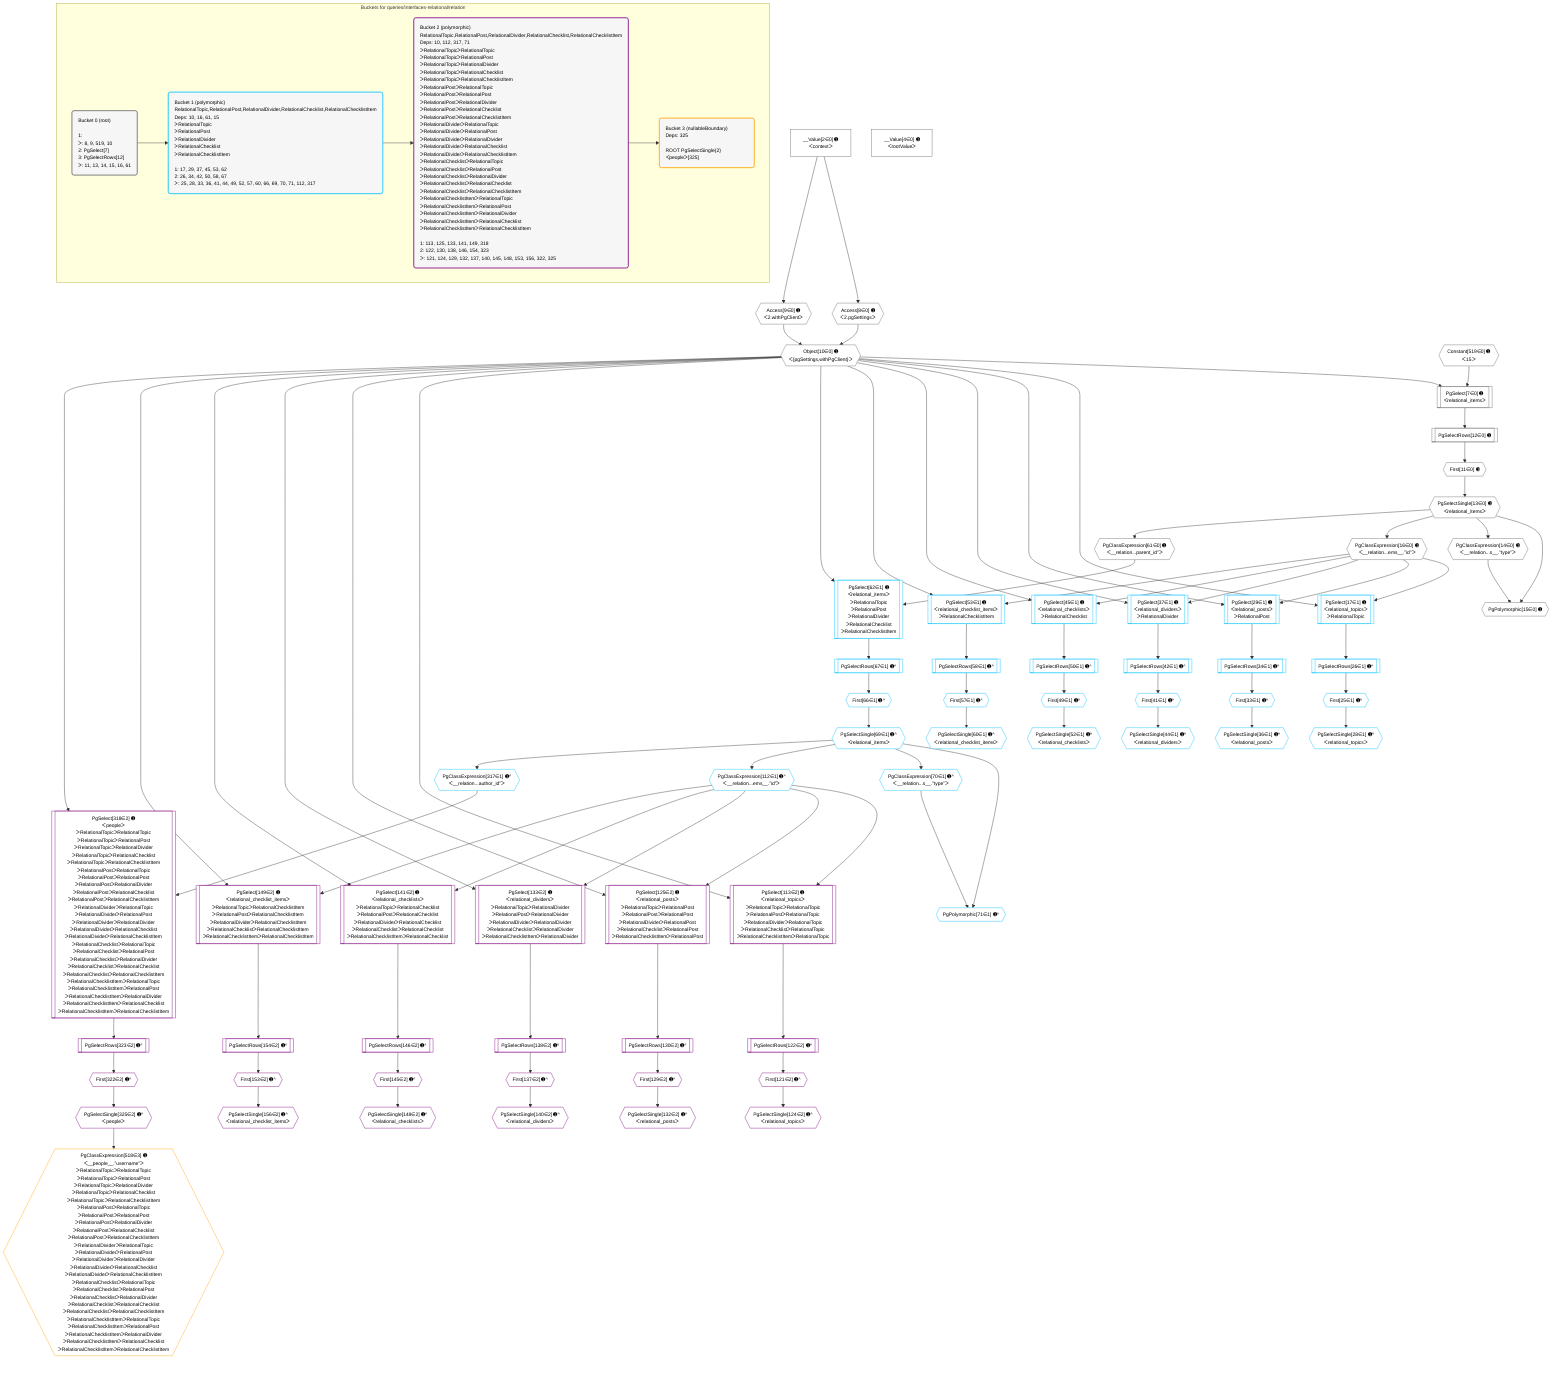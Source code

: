 %%{init: {'themeVariables': { 'fontSize': '12px'}}}%%
graph TD
    classDef path fill:#eee,stroke:#000,color:#000
    classDef plan fill:#fff,stroke-width:1px,color:#000
    classDef itemplan fill:#fff,stroke-width:2px,color:#000
    classDef unbatchedplan fill:#dff,stroke-width:1px,color:#000
    classDef sideeffectplan fill:#fcc,stroke-width:2px,color:#000
    classDef bucket fill:#f6f6f6,color:#000,stroke-width:2px,text-align:left

    subgraph "Buckets for queries/interfaces-relational/relation"
    Bucket0("Bucket 0 (root)<br /><br />1: <br />ᐳ: 8, 9, 519, 10<br />2: PgSelect[7]<br />3: PgSelectRows[12]<br />ᐳ: 11, 13, 14, 15, 16, 61"):::bucket
    Bucket1("Bucket 1 (polymorphic)<br />RelationalTopic,RelationalPost,RelationalDivider,RelationalChecklist,RelationalChecklistItem<br />Deps: 10, 16, 61, 15<br />ᐳRelationalTopic<br />ᐳRelationalPost<br />ᐳRelationalDivider<br />ᐳRelationalChecklist<br />ᐳRelationalChecklistItem<br /><br />1: 17, 29, 37, 45, 53, 62<br />2: 26, 34, 42, 50, 58, 67<br />ᐳ: 25, 28, 33, 36, 41, 44, 49, 52, 57, 60, 66, 69, 70, 71, 112, 317"):::bucket
    Bucket2("Bucket 2 (polymorphic)<br />RelationalTopic,RelationalPost,RelationalDivider,RelationalChecklist,RelationalChecklistItem<br />Deps: 10, 112, 317, 71<br />ᐳRelationalTopicᐳRelationalTopic<br />ᐳRelationalTopicᐳRelationalPost<br />ᐳRelationalTopicᐳRelationalDivider<br />ᐳRelationalTopicᐳRelationalChecklist<br />ᐳRelationalTopicᐳRelationalChecklistItem<br />ᐳRelationalPostᐳRelationalTopic<br />ᐳRelationalPostᐳRelationalPost<br />ᐳRelationalPostᐳRelationalDivider<br />ᐳRelationalPostᐳRelationalChecklist<br />ᐳRelationalPostᐳRelationalChecklistItem<br />ᐳRelationalDividerᐳRelationalTopic<br />ᐳRelationalDividerᐳRelationalPost<br />ᐳRelationalDividerᐳRelationalDivider<br />ᐳRelationalDividerᐳRelationalChecklist<br />ᐳRelationalDividerᐳRelationalChecklistItem<br />ᐳRelationalChecklistᐳRelationalTopic<br />ᐳRelationalChecklistᐳRelationalPost<br />ᐳRelationalChecklistᐳRelationalDivider<br />ᐳRelationalChecklistᐳRelationalChecklist<br />ᐳRelationalChecklistᐳRelationalChecklistItem<br />ᐳRelationalChecklistItemᐳRelationalTopic<br />ᐳRelationalChecklistItemᐳRelationalPost<br />ᐳRelationalChecklistItemᐳRelationalDivider<br />ᐳRelationalChecklistItemᐳRelationalChecklist<br />ᐳRelationalChecklistItemᐳRelationalChecklistItem<br /><br />1: 113, 125, 133, 141, 149, 318<br />2: 122, 130, 138, 146, 154, 323<br />ᐳ: 121, 124, 129, 132, 137, 140, 145, 148, 153, 156, 322, 325"):::bucket
    Bucket3("Bucket 3 (nullableBoundary)<br />Deps: 325<br /><br />ROOT PgSelectSingle{2}ᐸpeopleᐳ[325]"):::bucket
    end
    Bucket0 --> Bucket1
    Bucket1 --> Bucket2
    Bucket2 --> Bucket3

    %% plan dependencies
    PgSelect7[["PgSelect[7∈0] ➊<br />ᐸrelational_itemsᐳ"]]:::plan
    Object10{{"Object[10∈0] ➊<br />ᐸ{pgSettings,withPgClient}ᐳ"}}:::plan
    Constant519{{"Constant[519∈0] ➊<br />ᐸ15ᐳ"}}:::plan
    Object10 & Constant519 --> PgSelect7
    Access8{{"Access[8∈0] ➊<br />ᐸ2.pgSettingsᐳ"}}:::plan
    Access9{{"Access[9∈0] ➊<br />ᐸ2.withPgClientᐳ"}}:::plan
    Access8 & Access9 --> Object10
    PgPolymorphic15{{"PgPolymorphic[15∈0] ➊"}}:::plan
    PgSelectSingle13{{"PgSelectSingle[13∈0] ➊<br />ᐸrelational_itemsᐳ"}}:::plan
    PgClassExpression14{{"PgClassExpression[14∈0] ➊<br />ᐸ__relation...s__.”type”ᐳ"}}:::plan
    PgSelectSingle13 & PgClassExpression14 --> PgPolymorphic15
    __Value2["__Value[2∈0] ➊<br />ᐸcontextᐳ"]:::plan
    __Value2 --> Access8
    __Value2 --> Access9
    First11{{"First[11∈0] ➊"}}:::plan
    PgSelectRows12[["PgSelectRows[12∈0] ➊"]]:::plan
    PgSelectRows12 --> First11
    PgSelect7 --> PgSelectRows12
    First11 --> PgSelectSingle13
    PgSelectSingle13 --> PgClassExpression14
    PgClassExpression16{{"PgClassExpression[16∈0] ➊<br />ᐸ__relation...ems__.”id”ᐳ"}}:::plan
    PgSelectSingle13 --> PgClassExpression16
    PgClassExpression61{{"PgClassExpression[61∈0] ➊<br />ᐸ__relation...parent_id”ᐳ"}}:::plan
    PgSelectSingle13 --> PgClassExpression61
    __Value4["__Value[4∈0] ➊<br />ᐸrootValueᐳ"]:::plan
    PgSelect17[["PgSelect[17∈1] ➊<br />ᐸrelational_topicsᐳ<br />ᐳRelationalTopic"]]:::plan
    Object10 & PgClassExpression16 --> PgSelect17
    PgSelect29[["PgSelect[29∈1] ➊<br />ᐸrelational_postsᐳ<br />ᐳRelationalPost"]]:::plan
    Object10 & PgClassExpression16 --> PgSelect29
    PgSelect37[["PgSelect[37∈1] ➊<br />ᐸrelational_dividersᐳ<br />ᐳRelationalDivider"]]:::plan
    Object10 & PgClassExpression16 --> PgSelect37
    PgSelect45[["PgSelect[45∈1] ➊<br />ᐸrelational_checklistsᐳ<br />ᐳRelationalChecklist"]]:::plan
    Object10 & PgClassExpression16 --> PgSelect45
    PgSelect53[["PgSelect[53∈1] ➊<br />ᐸrelational_checklist_itemsᐳ<br />ᐳRelationalChecklistItem"]]:::plan
    Object10 & PgClassExpression16 --> PgSelect53
    PgSelect62[["PgSelect[62∈1] ➊<br />ᐸrelational_itemsᐳ<br />ᐳRelationalTopic<br />ᐳRelationalPost<br />ᐳRelationalDivider<br />ᐳRelationalChecklist<br />ᐳRelationalChecklistItem"]]:::plan
    Object10 & PgClassExpression61 --> PgSelect62
    PgPolymorphic71{{"PgPolymorphic[71∈1] ➊^"}}:::plan
    PgSelectSingle69{{"PgSelectSingle[69∈1] ➊^<br />ᐸrelational_itemsᐳ"}}:::plan
    PgClassExpression70{{"PgClassExpression[70∈1] ➊^<br />ᐸ__relation...s__.”type”ᐳ"}}:::plan
    PgSelectSingle69 & PgClassExpression70 --> PgPolymorphic71
    First25{{"First[25∈1] ➊^"}}:::plan
    PgSelectRows26[["PgSelectRows[26∈1] ➊^"]]:::plan
    PgSelectRows26 --> First25
    PgSelect17 --> PgSelectRows26
    PgSelectSingle28{{"PgSelectSingle[28∈1] ➊^<br />ᐸrelational_topicsᐳ"}}:::plan
    First25 --> PgSelectSingle28
    First33{{"First[33∈1] ➊^"}}:::plan
    PgSelectRows34[["PgSelectRows[34∈1] ➊^"]]:::plan
    PgSelectRows34 --> First33
    PgSelect29 --> PgSelectRows34
    PgSelectSingle36{{"PgSelectSingle[36∈1] ➊^<br />ᐸrelational_postsᐳ"}}:::plan
    First33 --> PgSelectSingle36
    First41{{"First[41∈1] ➊^"}}:::plan
    PgSelectRows42[["PgSelectRows[42∈1] ➊^"]]:::plan
    PgSelectRows42 --> First41
    PgSelect37 --> PgSelectRows42
    PgSelectSingle44{{"PgSelectSingle[44∈1] ➊^<br />ᐸrelational_dividersᐳ"}}:::plan
    First41 --> PgSelectSingle44
    First49{{"First[49∈1] ➊^"}}:::plan
    PgSelectRows50[["PgSelectRows[50∈1] ➊^"]]:::plan
    PgSelectRows50 --> First49
    PgSelect45 --> PgSelectRows50
    PgSelectSingle52{{"PgSelectSingle[52∈1] ➊^<br />ᐸrelational_checklistsᐳ"}}:::plan
    First49 --> PgSelectSingle52
    First57{{"First[57∈1] ➊^"}}:::plan
    PgSelectRows58[["PgSelectRows[58∈1] ➊^"]]:::plan
    PgSelectRows58 --> First57
    PgSelect53 --> PgSelectRows58
    PgSelectSingle60{{"PgSelectSingle[60∈1] ➊^<br />ᐸrelational_checklist_itemsᐳ"}}:::plan
    First57 --> PgSelectSingle60
    First66{{"First[66∈1] ➊^"}}:::plan
    PgSelectRows67[["PgSelectRows[67∈1] ➊^"]]:::plan
    PgSelectRows67 --> First66
    PgSelect62 --> PgSelectRows67
    First66 --> PgSelectSingle69
    PgSelectSingle69 --> PgClassExpression70
    PgClassExpression112{{"PgClassExpression[112∈1] ➊^<br />ᐸ__relation...ems__.”id”ᐳ"}}:::plan
    PgSelectSingle69 --> PgClassExpression112
    PgClassExpression317{{"PgClassExpression[317∈1] ➊^<br />ᐸ__relation...author_id”ᐳ"}}:::plan
    PgSelectSingle69 --> PgClassExpression317
    PgSelect113[["PgSelect[113∈2] ➊<br />ᐸrelational_topicsᐳ<br />ᐳRelationalTopicᐳRelationalTopic<br />ᐳRelationalPostᐳRelationalTopic<br />ᐳRelationalDividerᐳRelationalTopic<br />ᐳRelationalChecklistᐳRelationalTopic<br />ᐳRelationalChecklistItemᐳRelationalTopic"]]:::plan
    Object10 & PgClassExpression112 --> PgSelect113
    PgSelect125[["PgSelect[125∈2] ➊<br />ᐸrelational_postsᐳ<br />ᐳRelationalTopicᐳRelationalPost<br />ᐳRelationalPostᐳRelationalPost<br />ᐳRelationalDividerᐳRelationalPost<br />ᐳRelationalChecklistᐳRelationalPost<br />ᐳRelationalChecklistItemᐳRelationalPost"]]:::plan
    Object10 & PgClassExpression112 --> PgSelect125
    PgSelect133[["PgSelect[133∈2] ➊<br />ᐸrelational_dividersᐳ<br />ᐳRelationalTopicᐳRelationalDivider<br />ᐳRelationalPostᐳRelationalDivider<br />ᐳRelationalDividerᐳRelationalDivider<br />ᐳRelationalChecklistᐳRelationalDivider<br />ᐳRelationalChecklistItemᐳRelationalDivider"]]:::plan
    Object10 & PgClassExpression112 --> PgSelect133
    PgSelect141[["PgSelect[141∈2] ➊<br />ᐸrelational_checklistsᐳ<br />ᐳRelationalTopicᐳRelationalChecklist<br />ᐳRelationalPostᐳRelationalChecklist<br />ᐳRelationalDividerᐳRelationalChecklist<br />ᐳRelationalChecklistᐳRelationalChecklist<br />ᐳRelationalChecklistItemᐳRelationalChecklist"]]:::plan
    Object10 & PgClassExpression112 --> PgSelect141
    PgSelect149[["PgSelect[149∈2] ➊<br />ᐸrelational_checklist_itemsᐳ<br />ᐳRelationalTopicᐳRelationalChecklistItem<br />ᐳRelationalPostᐳRelationalChecklistItem<br />ᐳRelationalDividerᐳRelationalChecklistItem<br />ᐳRelationalChecklistᐳRelationalChecklistItem<br />ᐳRelationalChecklistItemᐳRelationalChecklistItem"]]:::plan
    Object10 & PgClassExpression112 --> PgSelect149
    PgSelect318[["PgSelect[318∈2] ➊<br />ᐸpeopleᐳ<br />ᐳRelationalTopicᐳRelationalTopic<br />ᐳRelationalTopicᐳRelationalPost<br />ᐳRelationalTopicᐳRelationalDivider<br />ᐳRelationalTopicᐳRelationalChecklist<br />ᐳRelationalTopicᐳRelationalChecklistItem<br />ᐳRelationalPostᐳRelationalTopic<br />ᐳRelationalPostᐳRelationalPost<br />ᐳRelationalPostᐳRelationalDivider<br />ᐳRelationalPostᐳRelationalChecklist<br />ᐳRelationalPostᐳRelationalChecklistItem<br />ᐳRelationalDividerᐳRelationalTopic<br />ᐳRelationalDividerᐳRelationalPost<br />ᐳRelationalDividerᐳRelationalDivider<br />ᐳRelationalDividerᐳRelationalChecklist<br />ᐳRelationalDividerᐳRelationalChecklistItem<br />ᐳRelationalChecklistᐳRelationalTopic<br />ᐳRelationalChecklistᐳRelationalPost<br />ᐳRelationalChecklistᐳRelationalDivider<br />ᐳRelationalChecklistᐳRelationalChecklist<br />ᐳRelationalChecklistᐳRelationalChecklistItem<br />ᐳRelationalChecklistItemᐳRelationalTopic<br />ᐳRelationalChecklistItemᐳRelationalPost<br />ᐳRelationalChecklistItemᐳRelationalDivider<br />ᐳRelationalChecklistItemᐳRelationalChecklist<br />ᐳRelationalChecklistItemᐳRelationalChecklistItem"]]:::plan
    Object10 & PgClassExpression317 --> PgSelect318
    First121{{"First[121∈2] ➊^"}}:::plan
    PgSelectRows122[["PgSelectRows[122∈2] ➊^"]]:::plan
    PgSelectRows122 --> First121
    PgSelect113 --> PgSelectRows122
    PgSelectSingle124{{"PgSelectSingle[124∈2] ➊^<br />ᐸrelational_topicsᐳ"}}:::plan
    First121 --> PgSelectSingle124
    First129{{"First[129∈2] ➊^"}}:::plan
    PgSelectRows130[["PgSelectRows[130∈2] ➊^"]]:::plan
    PgSelectRows130 --> First129
    PgSelect125 --> PgSelectRows130
    PgSelectSingle132{{"PgSelectSingle[132∈2] ➊^<br />ᐸrelational_postsᐳ"}}:::plan
    First129 --> PgSelectSingle132
    First137{{"First[137∈2] ➊^"}}:::plan
    PgSelectRows138[["PgSelectRows[138∈2] ➊^"]]:::plan
    PgSelectRows138 --> First137
    PgSelect133 --> PgSelectRows138
    PgSelectSingle140{{"PgSelectSingle[140∈2] ➊^<br />ᐸrelational_dividersᐳ"}}:::plan
    First137 --> PgSelectSingle140
    First145{{"First[145∈2] ➊^"}}:::plan
    PgSelectRows146[["PgSelectRows[146∈2] ➊^"]]:::plan
    PgSelectRows146 --> First145
    PgSelect141 --> PgSelectRows146
    PgSelectSingle148{{"PgSelectSingle[148∈2] ➊^<br />ᐸrelational_checklistsᐳ"}}:::plan
    First145 --> PgSelectSingle148
    First153{{"First[153∈2] ➊^"}}:::plan
    PgSelectRows154[["PgSelectRows[154∈2] ➊^"]]:::plan
    PgSelectRows154 --> First153
    PgSelect149 --> PgSelectRows154
    PgSelectSingle156{{"PgSelectSingle[156∈2] ➊^<br />ᐸrelational_checklist_itemsᐳ"}}:::plan
    First153 --> PgSelectSingle156
    First322{{"First[322∈2] ➊^"}}:::plan
    PgSelectRows323[["PgSelectRows[323∈2] ➊^"]]:::plan
    PgSelectRows323 --> First322
    PgSelect318 --> PgSelectRows323
    PgSelectSingle325{{"PgSelectSingle[325∈2] ➊^<br />ᐸpeopleᐳ"}}:::plan
    First322 --> PgSelectSingle325
    PgClassExpression518{{"PgClassExpression[518∈3] ➊<br />ᐸ__people__.”username”ᐳ<br />ᐳRelationalTopicᐳRelationalTopic<br />ᐳRelationalTopicᐳRelationalPost<br />ᐳRelationalTopicᐳRelationalDivider<br />ᐳRelationalTopicᐳRelationalChecklist<br />ᐳRelationalTopicᐳRelationalChecklistItem<br />ᐳRelationalPostᐳRelationalTopic<br />ᐳRelationalPostᐳRelationalPost<br />ᐳRelationalPostᐳRelationalDivider<br />ᐳRelationalPostᐳRelationalChecklist<br />ᐳRelationalPostᐳRelationalChecklistItem<br />ᐳRelationalDividerᐳRelationalTopic<br />ᐳRelationalDividerᐳRelationalPost<br />ᐳRelationalDividerᐳRelationalDivider<br />ᐳRelationalDividerᐳRelationalChecklist<br />ᐳRelationalDividerᐳRelationalChecklistItem<br />ᐳRelationalChecklistᐳRelationalTopic<br />ᐳRelationalChecklistᐳRelationalPost<br />ᐳRelationalChecklistᐳRelationalDivider<br />ᐳRelationalChecklistᐳRelationalChecklist<br />ᐳRelationalChecklistᐳRelationalChecklistItem<br />ᐳRelationalChecklistItemᐳRelationalTopic<br />ᐳRelationalChecklistItemᐳRelationalPost<br />ᐳRelationalChecklistItemᐳRelationalDivider<br />ᐳRelationalChecklistItemᐳRelationalChecklist<br />ᐳRelationalChecklistItemᐳRelationalChecklistItem"}}:::plan
    PgSelectSingle325 --> PgClassExpression518

    %% define steps
    classDef bucket0 stroke:#696969
    class Bucket0,__Value2,__Value4,PgSelect7,Access8,Access9,Object10,First11,PgSelectRows12,PgSelectSingle13,PgClassExpression14,PgPolymorphic15,PgClassExpression16,PgClassExpression61,Constant519 bucket0
    classDef bucket1 stroke:#00bfff
    class Bucket1,PgSelect17,First25,PgSelectRows26,PgSelectSingle28,PgSelect29,First33,PgSelectRows34,PgSelectSingle36,PgSelect37,First41,PgSelectRows42,PgSelectSingle44,PgSelect45,First49,PgSelectRows50,PgSelectSingle52,PgSelect53,First57,PgSelectRows58,PgSelectSingle60,PgSelect62,First66,PgSelectRows67,PgSelectSingle69,PgClassExpression70,PgPolymorphic71,PgClassExpression112,PgClassExpression317 bucket1
    classDef bucket2 stroke:#7f007f
    class Bucket2,PgSelect113,First121,PgSelectRows122,PgSelectSingle124,PgSelect125,First129,PgSelectRows130,PgSelectSingle132,PgSelect133,First137,PgSelectRows138,PgSelectSingle140,PgSelect141,First145,PgSelectRows146,PgSelectSingle148,PgSelect149,First153,PgSelectRows154,PgSelectSingle156,PgSelect318,First322,PgSelectRows323,PgSelectSingle325 bucket2
    classDef bucket3 stroke:#ffa500
    class Bucket3,PgClassExpression518 bucket3